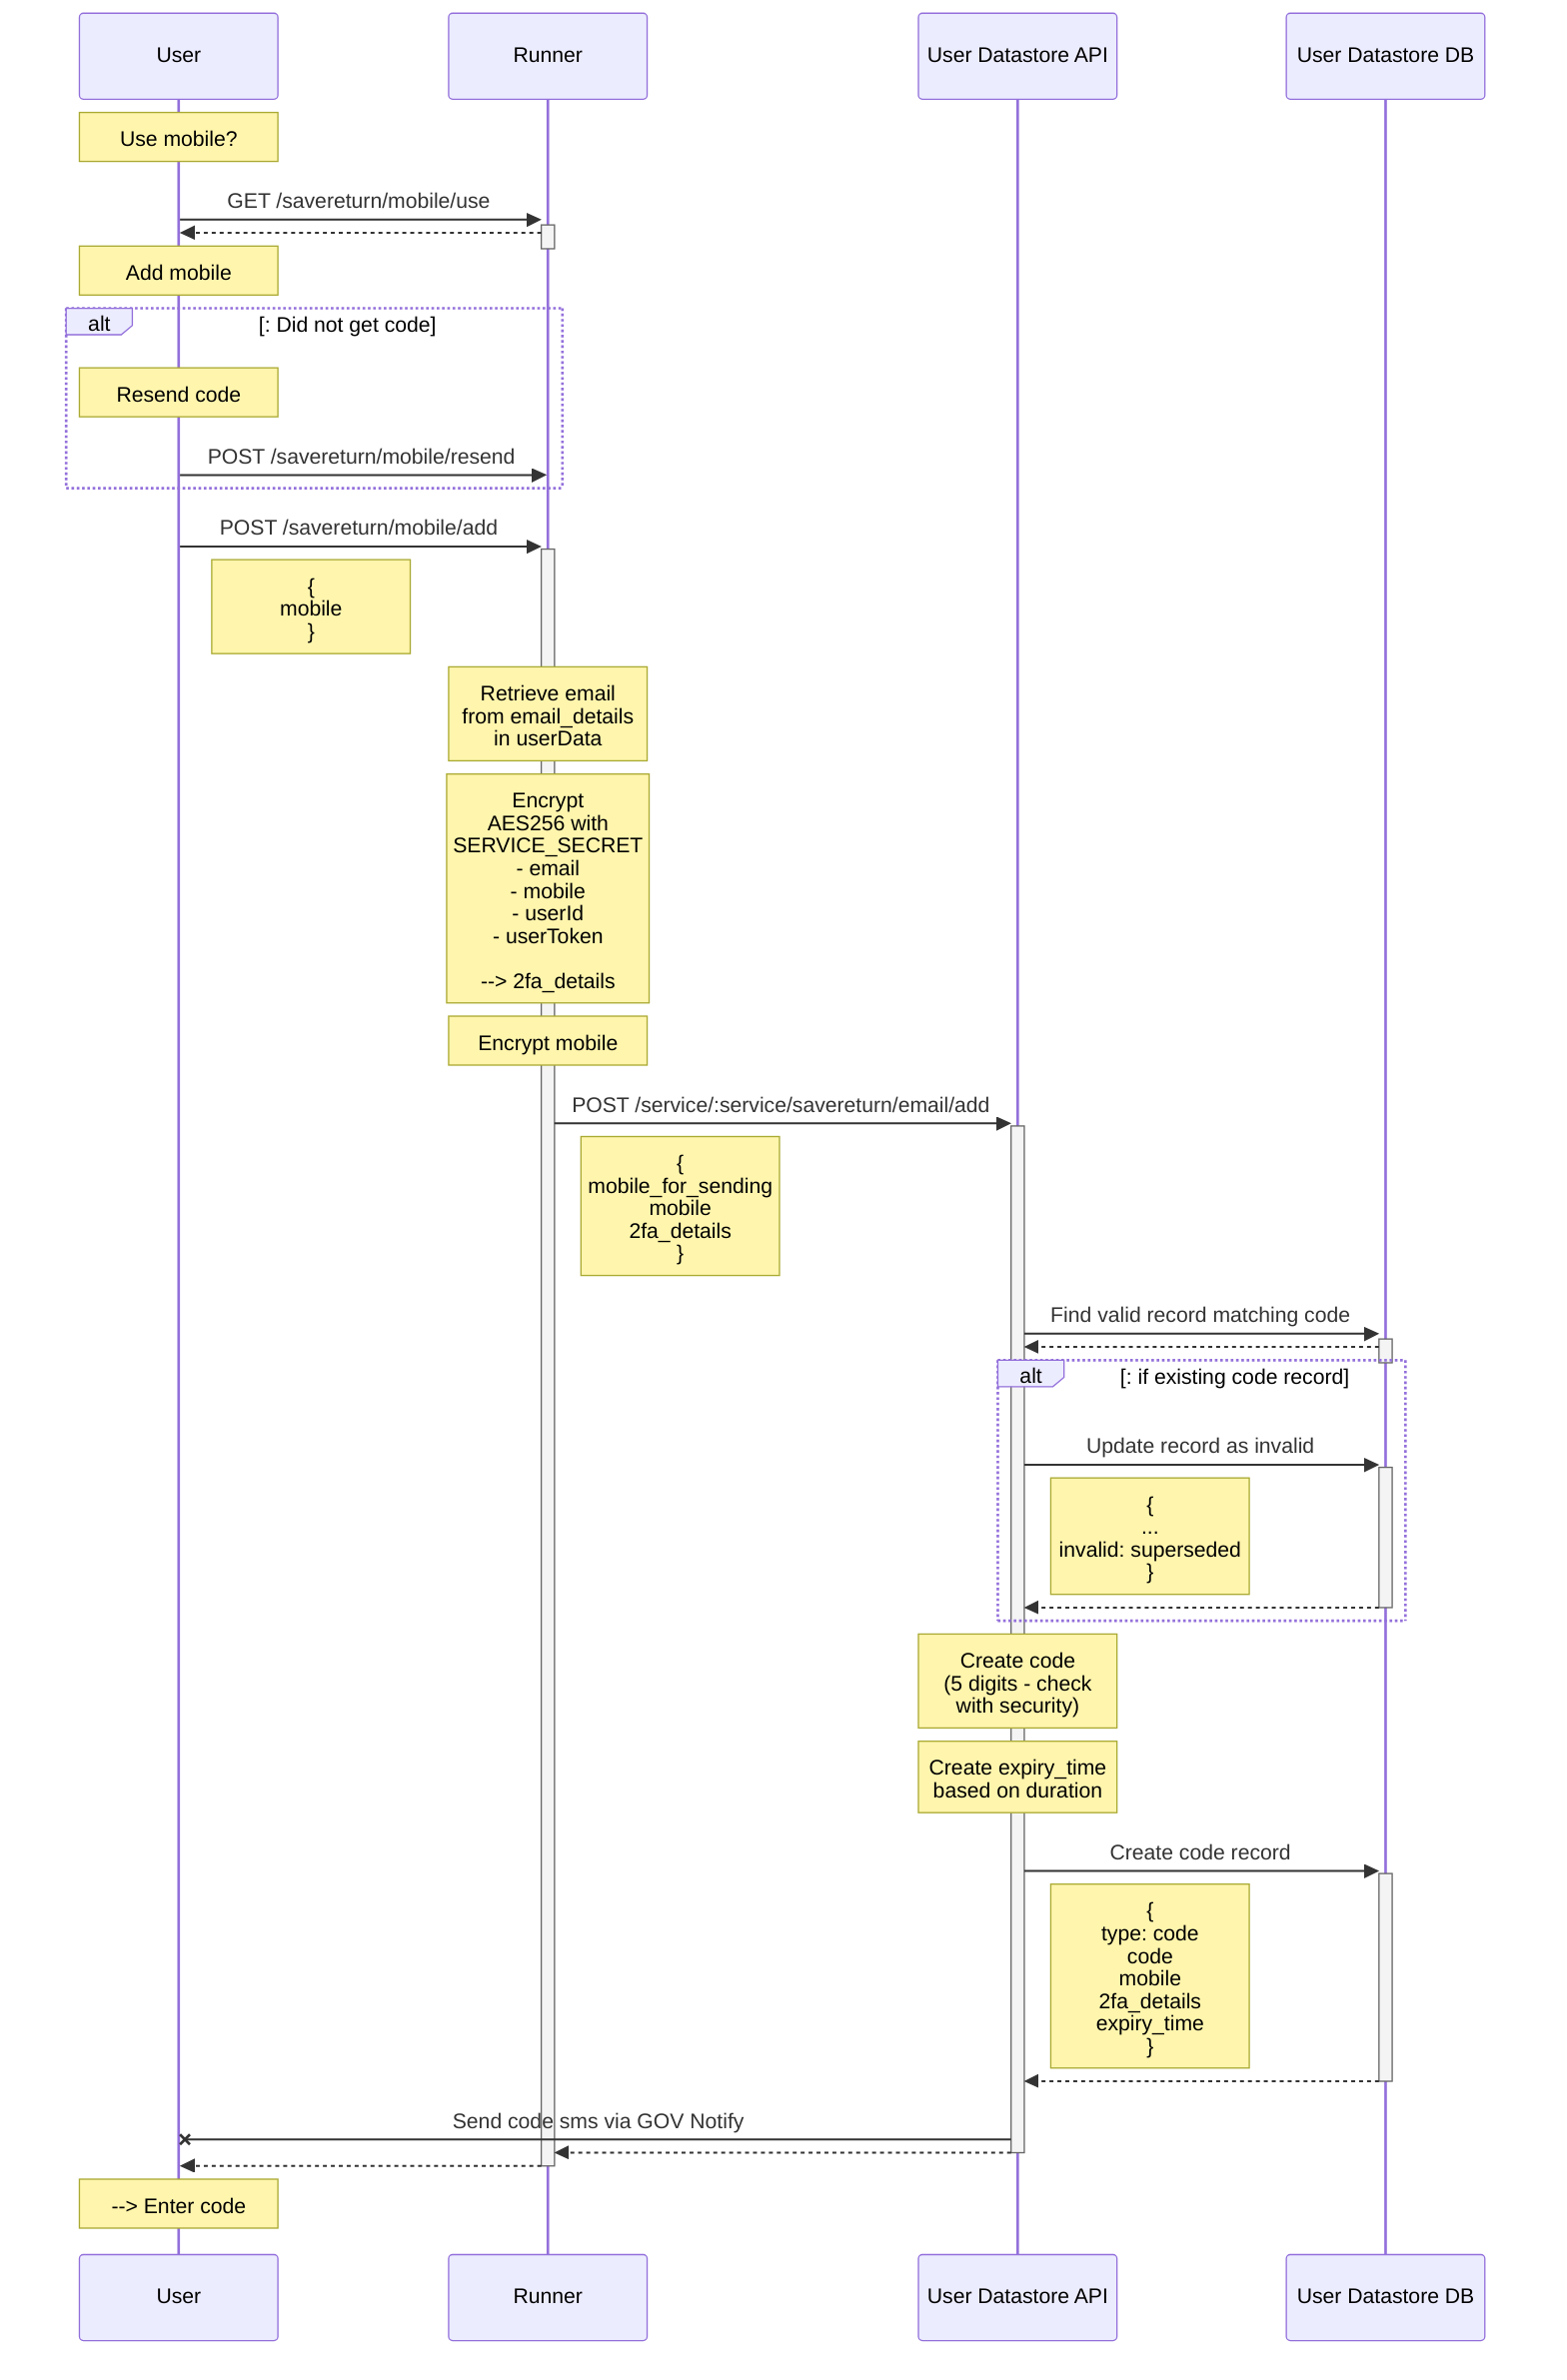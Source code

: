 sequenceDiagram

participant U as User

participant R as Runner

participant DS as User Datastore API

participant DB as User Datastore DB

Note over U: Use mobile?

U->>+R: GET /savereturn/mobile/use

R-->>-U:  

Note over U: Add mobile

alt: Did not get code

Note over U: Resend code

U->>R: POST /savereturn/mobile/resend

end

U->>+R: POST /savereturn/mobile/add

Note right of U: {<br>mobile<br>}

Note over R: Retrieve email<br>from email_details<br>in userData

Note over R: Encrypt<br>AES256 with<br>SERVICE_SECRET<br>- email<br>- mobile<br>- userId<br>- userToken<br><br>--> 2fa_details

Note over R: Encrypt mobile

R->>+DS: POST /service/:service/savereturn/email/add

Note right of R: {<br>mobile_for_sending<br>mobile<br>2fa_details<br>}

DS->>+DB: Find valid record matching code 

DB-->>-DS: 

alt: if existing code record

DS->>+DB: Update record as invalid 

Note right of DS: {<br>...<br>invalid: superseded<br>}

DB-->>-DS: 

end

Note over DS: Create  code<br>(5 digits - check<br>with security)

Note over DS: Create expiry_time<br>based on duration

DS->>+DB: Create code record 

Note right of DS: { <br>type: code<br>code<br>mobile<br>2fa_details<br>expiry_time<br> }

DB-->>-DS: 

DS-XU: Send code sms via GOV Notify

DS-->>-R:  

R-->>-U:  

Note over U: --> Enter code